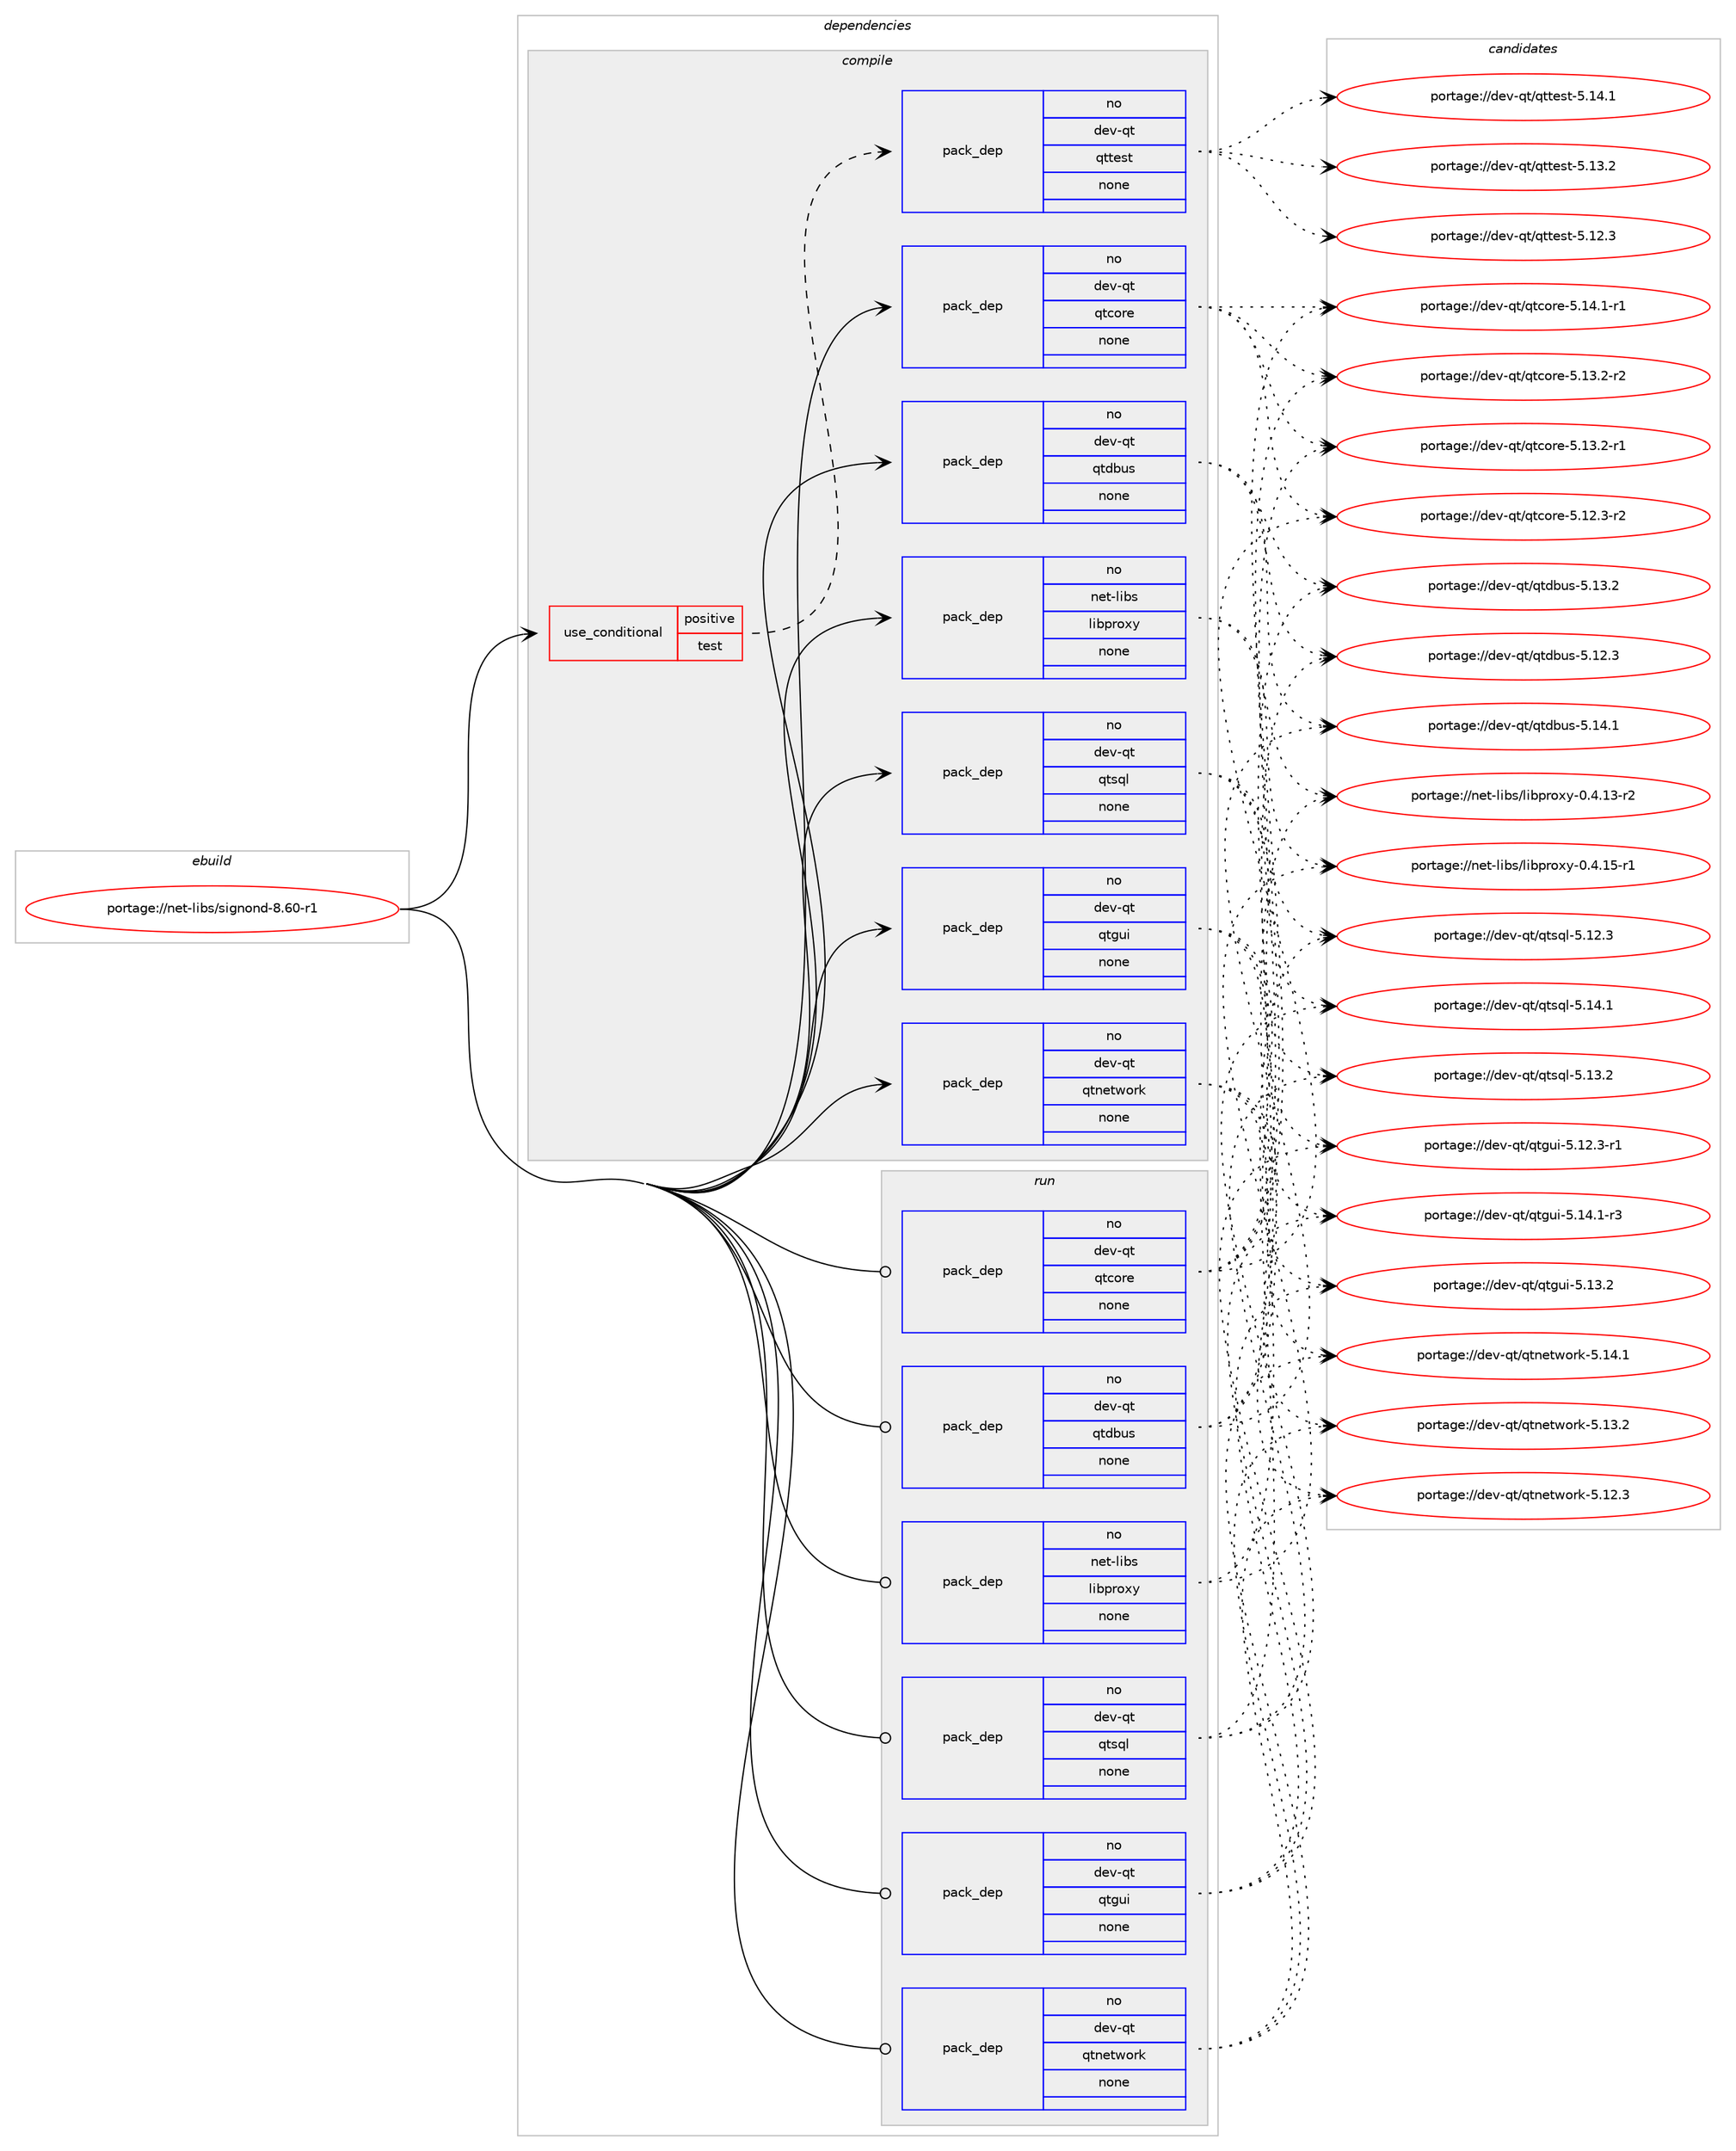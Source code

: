 digraph prolog {

# *************
# Graph options
# *************

newrank=true;
concentrate=true;
compound=true;
graph [rankdir=LR,fontname=Helvetica,fontsize=10,ranksep=1.5];#, ranksep=2.5, nodesep=0.2];
edge  [arrowhead=vee];
node  [fontname=Helvetica,fontsize=10];

# **********
# The ebuild
# **********

subgraph cluster_leftcol {
color=gray;
rank=same;
label=<<i>ebuild</i>>;
id [label="portage://net-libs/signond-8.60-r1", color=red, width=4, href="../net-libs/signond-8.60-r1.svg"];
}

# ****************
# The dependencies
# ****************

subgraph cluster_midcol {
color=gray;
label=<<i>dependencies</i>>;
subgraph cluster_compile {
fillcolor="#eeeeee";
style=filled;
label=<<i>compile</i>>;
subgraph cond10842 {
dependency56163 [label=<<TABLE BORDER="0" CELLBORDER="1" CELLSPACING="0" CELLPADDING="4"><TR><TD ROWSPAN="3" CELLPADDING="10">use_conditional</TD></TR><TR><TD>positive</TD></TR><TR><TD>test</TD></TR></TABLE>>, shape=none, color=red];
subgraph pack44208 {
dependency56164 [label=<<TABLE BORDER="0" CELLBORDER="1" CELLSPACING="0" CELLPADDING="4" WIDTH="220"><TR><TD ROWSPAN="6" CELLPADDING="30">pack_dep</TD></TR><TR><TD WIDTH="110">no</TD></TR><TR><TD>dev-qt</TD></TR><TR><TD>qttest</TD></TR><TR><TD>none</TD></TR><TR><TD></TD></TR></TABLE>>, shape=none, color=blue];
}
dependency56163:e -> dependency56164:w [weight=20,style="dashed",arrowhead="vee"];
}
id:e -> dependency56163:w [weight=20,style="solid",arrowhead="vee"];
subgraph pack44209 {
dependency56165 [label=<<TABLE BORDER="0" CELLBORDER="1" CELLSPACING="0" CELLPADDING="4" WIDTH="220"><TR><TD ROWSPAN="6" CELLPADDING="30">pack_dep</TD></TR><TR><TD WIDTH="110">no</TD></TR><TR><TD>dev-qt</TD></TR><TR><TD>qtcore</TD></TR><TR><TD>none</TD></TR><TR><TD></TD></TR></TABLE>>, shape=none, color=blue];
}
id:e -> dependency56165:w [weight=20,style="solid",arrowhead="vee"];
subgraph pack44210 {
dependency56166 [label=<<TABLE BORDER="0" CELLBORDER="1" CELLSPACING="0" CELLPADDING="4" WIDTH="220"><TR><TD ROWSPAN="6" CELLPADDING="30">pack_dep</TD></TR><TR><TD WIDTH="110">no</TD></TR><TR><TD>dev-qt</TD></TR><TR><TD>qtdbus</TD></TR><TR><TD>none</TD></TR><TR><TD></TD></TR></TABLE>>, shape=none, color=blue];
}
id:e -> dependency56166:w [weight=20,style="solid",arrowhead="vee"];
subgraph pack44211 {
dependency56167 [label=<<TABLE BORDER="0" CELLBORDER="1" CELLSPACING="0" CELLPADDING="4" WIDTH="220"><TR><TD ROWSPAN="6" CELLPADDING="30">pack_dep</TD></TR><TR><TD WIDTH="110">no</TD></TR><TR><TD>dev-qt</TD></TR><TR><TD>qtgui</TD></TR><TR><TD>none</TD></TR><TR><TD></TD></TR></TABLE>>, shape=none, color=blue];
}
id:e -> dependency56167:w [weight=20,style="solid",arrowhead="vee"];
subgraph pack44212 {
dependency56168 [label=<<TABLE BORDER="0" CELLBORDER="1" CELLSPACING="0" CELLPADDING="4" WIDTH="220"><TR><TD ROWSPAN="6" CELLPADDING="30">pack_dep</TD></TR><TR><TD WIDTH="110">no</TD></TR><TR><TD>dev-qt</TD></TR><TR><TD>qtnetwork</TD></TR><TR><TD>none</TD></TR><TR><TD></TD></TR></TABLE>>, shape=none, color=blue];
}
id:e -> dependency56168:w [weight=20,style="solid",arrowhead="vee"];
subgraph pack44213 {
dependency56169 [label=<<TABLE BORDER="0" CELLBORDER="1" CELLSPACING="0" CELLPADDING="4" WIDTH="220"><TR><TD ROWSPAN="6" CELLPADDING="30">pack_dep</TD></TR><TR><TD WIDTH="110">no</TD></TR><TR><TD>dev-qt</TD></TR><TR><TD>qtsql</TD></TR><TR><TD>none</TD></TR><TR><TD></TD></TR></TABLE>>, shape=none, color=blue];
}
id:e -> dependency56169:w [weight=20,style="solid",arrowhead="vee"];
subgraph pack44214 {
dependency56170 [label=<<TABLE BORDER="0" CELLBORDER="1" CELLSPACING="0" CELLPADDING="4" WIDTH="220"><TR><TD ROWSPAN="6" CELLPADDING="30">pack_dep</TD></TR><TR><TD WIDTH="110">no</TD></TR><TR><TD>net-libs</TD></TR><TR><TD>libproxy</TD></TR><TR><TD>none</TD></TR><TR><TD></TD></TR></TABLE>>, shape=none, color=blue];
}
id:e -> dependency56170:w [weight=20,style="solid",arrowhead="vee"];
}
subgraph cluster_compileandrun {
fillcolor="#eeeeee";
style=filled;
label=<<i>compile and run</i>>;
}
subgraph cluster_run {
fillcolor="#eeeeee";
style=filled;
label=<<i>run</i>>;
subgraph pack44215 {
dependency56171 [label=<<TABLE BORDER="0" CELLBORDER="1" CELLSPACING="0" CELLPADDING="4" WIDTH="220"><TR><TD ROWSPAN="6" CELLPADDING="30">pack_dep</TD></TR><TR><TD WIDTH="110">no</TD></TR><TR><TD>dev-qt</TD></TR><TR><TD>qtcore</TD></TR><TR><TD>none</TD></TR><TR><TD></TD></TR></TABLE>>, shape=none, color=blue];
}
id:e -> dependency56171:w [weight=20,style="solid",arrowhead="odot"];
subgraph pack44216 {
dependency56172 [label=<<TABLE BORDER="0" CELLBORDER="1" CELLSPACING="0" CELLPADDING="4" WIDTH="220"><TR><TD ROWSPAN="6" CELLPADDING="30">pack_dep</TD></TR><TR><TD WIDTH="110">no</TD></TR><TR><TD>dev-qt</TD></TR><TR><TD>qtdbus</TD></TR><TR><TD>none</TD></TR><TR><TD></TD></TR></TABLE>>, shape=none, color=blue];
}
id:e -> dependency56172:w [weight=20,style="solid",arrowhead="odot"];
subgraph pack44217 {
dependency56173 [label=<<TABLE BORDER="0" CELLBORDER="1" CELLSPACING="0" CELLPADDING="4" WIDTH="220"><TR><TD ROWSPAN="6" CELLPADDING="30">pack_dep</TD></TR><TR><TD WIDTH="110">no</TD></TR><TR><TD>dev-qt</TD></TR><TR><TD>qtgui</TD></TR><TR><TD>none</TD></TR><TR><TD></TD></TR></TABLE>>, shape=none, color=blue];
}
id:e -> dependency56173:w [weight=20,style="solid",arrowhead="odot"];
subgraph pack44218 {
dependency56174 [label=<<TABLE BORDER="0" CELLBORDER="1" CELLSPACING="0" CELLPADDING="4" WIDTH="220"><TR><TD ROWSPAN="6" CELLPADDING="30">pack_dep</TD></TR><TR><TD WIDTH="110">no</TD></TR><TR><TD>dev-qt</TD></TR><TR><TD>qtnetwork</TD></TR><TR><TD>none</TD></TR><TR><TD></TD></TR></TABLE>>, shape=none, color=blue];
}
id:e -> dependency56174:w [weight=20,style="solid",arrowhead="odot"];
subgraph pack44219 {
dependency56175 [label=<<TABLE BORDER="0" CELLBORDER="1" CELLSPACING="0" CELLPADDING="4" WIDTH="220"><TR><TD ROWSPAN="6" CELLPADDING="30">pack_dep</TD></TR><TR><TD WIDTH="110">no</TD></TR><TR><TD>dev-qt</TD></TR><TR><TD>qtsql</TD></TR><TR><TD>none</TD></TR><TR><TD></TD></TR></TABLE>>, shape=none, color=blue];
}
id:e -> dependency56175:w [weight=20,style="solid",arrowhead="odot"];
subgraph pack44220 {
dependency56176 [label=<<TABLE BORDER="0" CELLBORDER="1" CELLSPACING="0" CELLPADDING="4" WIDTH="220"><TR><TD ROWSPAN="6" CELLPADDING="30">pack_dep</TD></TR><TR><TD WIDTH="110">no</TD></TR><TR><TD>net-libs</TD></TR><TR><TD>libproxy</TD></TR><TR><TD>none</TD></TR><TR><TD></TD></TR></TABLE>>, shape=none, color=blue];
}
id:e -> dependency56176:w [weight=20,style="solid",arrowhead="odot"];
}
}

# **************
# The candidates
# **************

subgraph cluster_choices {
rank=same;
color=gray;
label=<<i>candidates</i>>;

subgraph choice44208 {
color=black;
nodesep=1;
choice100101118451131164711311611610111511645534649524649 [label="portage://dev-qt/qttest-5.14.1", color=red, width=4,href="../dev-qt/qttest-5.14.1.svg"];
choice100101118451131164711311611610111511645534649514650 [label="portage://dev-qt/qttest-5.13.2", color=red, width=4,href="../dev-qt/qttest-5.13.2.svg"];
choice100101118451131164711311611610111511645534649504651 [label="portage://dev-qt/qttest-5.12.3", color=red, width=4,href="../dev-qt/qttest-5.12.3.svg"];
dependency56164:e -> choice100101118451131164711311611610111511645534649524649:w [style=dotted,weight="100"];
dependency56164:e -> choice100101118451131164711311611610111511645534649514650:w [style=dotted,weight="100"];
dependency56164:e -> choice100101118451131164711311611610111511645534649504651:w [style=dotted,weight="100"];
}
subgraph choice44209 {
color=black;
nodesep=1;
choice100101118451131164711311699111114101455346495246494511449 [label="portage://dev-qt/qtcore-5.14.1-r1", color=red, width=4,href="../dev-qt/qtcore-5.14.1-r1.svg"];
choice100101118451131164711311699111114101455346495146504511450 [label="portage://dev-qt/qtcore-5.13.2-r2", color=red, width=4,href="../dev-qt/qtcore-5.13.2-r2.svg"];
choice100101118451131164711311699111114101455346495146504511449 [label="portage://dev-qt/qtcore-5.13.2-r1", color=red, width=4,href="../dev-qt/qtcore-5.13.2-r1.svg"];
choice100101118451131164711311699111114101455346495046514511450 [label="portage://dev-qt/qtcore-5.12.3-r2", color=red, width=4,href="../dev-qt/qtcore-5.12.3-r2.svg"];
dependency56165:e -> choice100101118451131164711311699111114101455346495246494511449:w [style=dotted,weight="100"];
dependency56165:e -> choice100101118451131164711311699111114101455346495146504511450:w [style=dotted,weight="100"];
dependency56165:e -> choice100101118451131164711311699111114101455346495146504511449:w [style=dotted,weight="100"];
dependency56165:e -> choice100101118451131164711311699111114101455346495046514511450:w [style=dotted,weight="100"];
}
subgraph choice44210 {
color=black;
nodesep=1;
choice10010111845113116471131161009811711545534649524649 [label="portage://dev-qt/qtdbus-5.14.1", color=red, width=4,href="../dev-qt/qtdbus-5.14.1.svg"];
choice10010111845113116471131161009811711545534649514650 [label="portage://dev-qt/qtdbus-5.13.2", color=red, width=4,href="../dev-qt/qtdbus-5.13.2.svg"];
choice10010111845113116471131161009811711545534649504651 [label="portage://dev-qt/qtdbus-5.12.3", color=red, width=4,href="../dev-qt/qtdbus-5.12.3.svg"];
dependency56166:e -> choice10010111845113116471131161009811711545534649524649:w [style=dotted,weight="100"];
dependency56166:e -> choice10010111845113116471131161009811711545534649514650:w [style=dotted,weight="100"];
dependency56166:e -> choice10010111845113116471131161009811711545534649504651:w [style=dotted,weight="100"];
}
subgraph choice44211 {
color=black;
nodesep=1;
choice1001011184511311647113116103117105455346495246494511451 [label="portage://dev-qt/qtgui-5.14.1-r3", color=red, width=4,href="../dev-qt/qtgui-5.14.1-r3.svg"];
choice100101118451131164711311610311710545534649514650 [label="portage://dev-qt/qtgui-5.13.2", color=red, width=4,href="../dev-qt/qtgui-5.13.2.svg"];
choice1001011184511311647113116103117105455346495046514511449 [label="portage://dev-qt/qtgui-5.12.3-r1", color=red, width=4,href="../dev-qt/qtgui-5.12.3-r1.svg"];
dependency56167:e -> choice1001011184511311647113116103117105455346495246494511451:w [style=dotted,weight="100"];
dependency56167:e -> choice100101118451131164711311610311710545534649514650:w [style=dotted,weight="100"];
dependency56167:e -> choice1001011184511311647113116103117105455346495046514511449:w [style=dotted,weight="100"];
}
subgraph choice44212 {
color=black;
nodesep=1;
choice100101118451131164711311611010111611911111410745534649524649 [label="portage://dev-qt/qtnetwork-5.14.1", color=red, width=4,href="../dev-qt/qtnetwork-5.14.1.svg"];
choice100101118451131164711311611010111611911111410745534649514650 [label="portage://dev-qt/qtnetwork-5.13.2", color=red, width=4,href="../dev-qt/qtnetwork-5.13.2.svg"];
choice100101118451131164711311611010111611911111410745534649504651 [label="portage://dev-qt/qtnetwork-5.12.3", color=red, width=4,href="../dev-qt/qtnetwork-5.12.3.svg"];
dependency56168:e -> choice100101118451131164711311611010111611911111410745534649524649:w [style=dotted,weight="100"];
dependency56168:e -> choice100101118451131164711311611010111611911111410745534649514650:w [style=dotted,weight="100"];
dependency56168:e -> choice100101118451131164711311611010111611911111410745534649504651:w [style=dotted,weight="100"];
}
subgraph choice44213 {
color=black;
nodesep=1;
choice100101118451131164711311611511310845534649524649 [label="portage://dev-qt/qtsql-5.14.1", color=red, width=4,href="../dev-qt/qtsql-5.14.1.svg"];
choice100101118451131164711311611511310845534649514650 [label="portage://dev-qt/qtsql-5.13.2", color=red, width=4,href="../dev-qt/qtsql-5.13.2.svg"];
choice100101118451131164711311611511310845534649504651 [label="portage://dev-qt/qtsql-5.12.3", color=red, width=4,href="../dev-qt/qtsql-5.12.3.svg"];
dependency56169:e -> choice100101118451131164711311611511310845534649524649:w [style=dotted,weight="100"];
dependency56169:e -> choice100101118451131164711311611511310845534649514650:w [style=dotted,weight="100"];
dependency56169:e -> choice100101118451131164711311611511310845534649504651:w [style=dotted,weight="100"];
}
subgraph choice44214 {
color=black;
nodesep=1;
choice11010111645108105981154710810598112114111120121454846524649534511449 [label="portage://net-libs/libproxy-0.4.15-r1", color=red, width=4,href="../net-libs/libproxy-0.4.15-r1.svg"];
choice11010111645108105981154710810598112114111120121454846524649514511450 [label="portage://net-libs/libproxy-0.4.13-r2", color=red, width=4,href="../net-libs/libproxy-0.4.13-r2.svg"];
dependency56170:e -> choice11010111645108105981154710810598112114111120121454846524649534511449:w [style=dotted,weight="100"];
dependency56170:e -> choice11010111645108105981154710810598112114111120121454846524649514511450:w [style=dotted,weight="100"];
}
subgraph choice44215 {
color=black;
nodesep=1;
choice100101118451131164711311699111114101455346495246494511449 [label="portage://dev-qt/qtcore-5.14.1-r1", color=red, width=4,href="../dev-qt/qtcore-5.14.1-r1.svg"];
choice100101118451131164711311699111114101455346495146504511450 [label="portage://dev-qt/qtcore-5.13.2-r2", color=red, width=4,href="../dev-qt/qtcore-5.13.2-r2.svg"];
choice100101118451131164711311699111114101455346495146504511449 [label="portage://dev-qt/qtcore-5.13.2-r1", color=red, width=4,href="../dev-qt/qtcore-5.13.2-r1.svg"];
choice100101118451131164711311699111114101455346495046514511450 [label="portage://dev-qt/qtcore-5.12.3-r2", color=red, width=4,href="../dev-qt/qtcore-5.12.3-r2.svg"];
dependency56171:e -> choice100101118451131164711311699111114101455346495246494511449:w [style=dotted,weight="100"];
dependency56171:e -> choice100101118451131164711311699111114101455346495146504511450:w [style=dotted,weight="100"];
dependency56171:e -> choice100101118451131164711311699111114101455346495146504511449:w [style=dotted,weight="100"];
dependency56171:e -> choice100101118451131164711311699111114101455346495046514511450:w [style=dotted,weight="100"];
}
subgraph choice44216 {
color=black;
nodesep=1;
choice10010111845113116471131161009811711545534649524649 [label="portage://dev-qt/qtdbus-5.14.1", color=red, width=4,href="../dev-qt/qtdbus-5.14.1.svg"];
choice10010111845113116471131161009811711545534649514650 [label="portage://dev-qt/qtdbus-5.13.2", color=red, width=4,href="../dev-qt/qtdbus-5.13.2.svg"];
choice10010111845113116471131161009811711545534649504651 [label="portage://dev-qt/qtdbus-5.12.3", color=red, width=4,href="../dev-qt/qtdbus-5.12.3.svg"];
dependency56172:e -> choice10010111845113116471131161009811711545534649524649:w [style=dotted,weight="100"];
dependency56172:e -> choice10010111845113116471131161009811711545534649514650:w [style=dotted,weight="100"];
dependency56172:e -> choice10010111845113116471131161009811711545534649504651:w [style=dotted,weight="100"];
}
subgraph choice44217 {
color=black;
nodesep=1;
choice1001011184511311647113116103117105455346495246494511451 [label="portage://dev-qt/qtgui-5.14.1-r3", color=red, width=4,href="../dev-qt/qtgui-5.14.1-r3.svg"];
choice100101118451131164711311610311710545534649514650 [label="portage://dev-qt/qtgui-5.13.2", color=red, width=4,href="../dev-qt/qtgui-5.13.2.svg"];
choice1001011184511311647113116103117105455346495046514511449 [label="portage://dev-qt/qtgui-5.12.3-r1", color=red, width=4,href="../dev-qt/qtgui-5.12.3-r1.svg"];
dependency56173:e -> choice1001011184511311647113116103117105455346495246494511451:w [style=dotted,weight="100"];
dependency56173:e -> choice100101118451131164711311610311710545534649514650:w [style=dotted,weight="100"];
dependency56173:e -> choice1001011184511311647113116103117105455346495046514511449:w [style=dotted,weight="100"];
}
subgraph choice44218 {
color=black;
nodesep=1;
choice100101118451131164711311611010111611911111410745534649524649 [label="portage://dev-qt/qtnetwork-5.14.1", color=red, width=4,href="../dev-qt/qtnetwork-5.14.1.svg"];
choice100101118451131164711311611010111611911111410745534649514650 [label="portage://dev-qt/qtnetwork-5.13.2", color=red, width=4,href="../dev-qt/qtnetwork-5.13.2.svg"];
choice100101118451131164711311611010111611911111410745534649504651 [label="portage://dev-qt/qtnetwork-5.12.3", color=red, width=4,href="../dev-qt/qtnetwork-5.12.3.svg"];
dependency56174:e -> choice100101118451131164711311611010111611911111410745534649524649:w [style=dotted,weight="100"];
dependency56174:e -> choice100101118451131164711311611010111611911111410745534649514650:w [style=dotted,weight="100"];
dependency56174:e -> choice100101118451131164711311611010111611911111410745534649504651:w [style=dotted,weight="100"];
}
subgraph choice44219 {
color=black;
nodesep=1;
choice100101118451131164711311611511310845534649524649 [label="portage://dev-qt/qtsql-5.14.1", color=red, width=4,href="../dev-qt/qtsql-5.14.1.svg"];
choice100101118451131164711311611511310845534649514650 [label="portage://dev-qt/qtsql-5.13.2", color=red, width=4,href="../dev-qt/qtsql-5.13.2.svg"];
choice100101118451131164711311611511310845534649504651 [label="portage://dev-qt/qtsql-5.12.3", color=red, width=4,href="../dev-qt/qtsql-5.12.3.svg"];
dependency56175:e -> choice100101118451131164711311611511310845534649524649:w [style=dotted,weight="100"];
dependency56175:e -> choice100101118451131164711311611511310845534649514650:w [style=dotted,weight="100"];
dependency56175:e -> choice100101118451131164711311611511310845534649504651:w [style=dotted,weight="100"];
}
subgraph choice44220 {
color=black;
nodesep=1;
choice11010111645108105981154710810598112114111120121454846524649534511449 [label="portage://net-libs/libproxy-0.4.15-r1", color=red, width=4,href="../net-libs/libproxy-0.4.15-r1.svg"];
choice11010111645108105981154710810598112114111120121454846524649514511450 [label="portage://net-libs/libproxy-0.4.13-r2", color=red, width=4,href="../net-libs/libproxy-0.4.13-r2.svg"];
dependency56176:e -> choice11010111645108105981154710810598112114111120121454846524649534511449:w [style=dotted,weight="100"];
dependency56176:e -> choice11010111645108105981154710810598112114111120121454846524649514511450:w [style=dotted,weight="100"];
}
}

}
